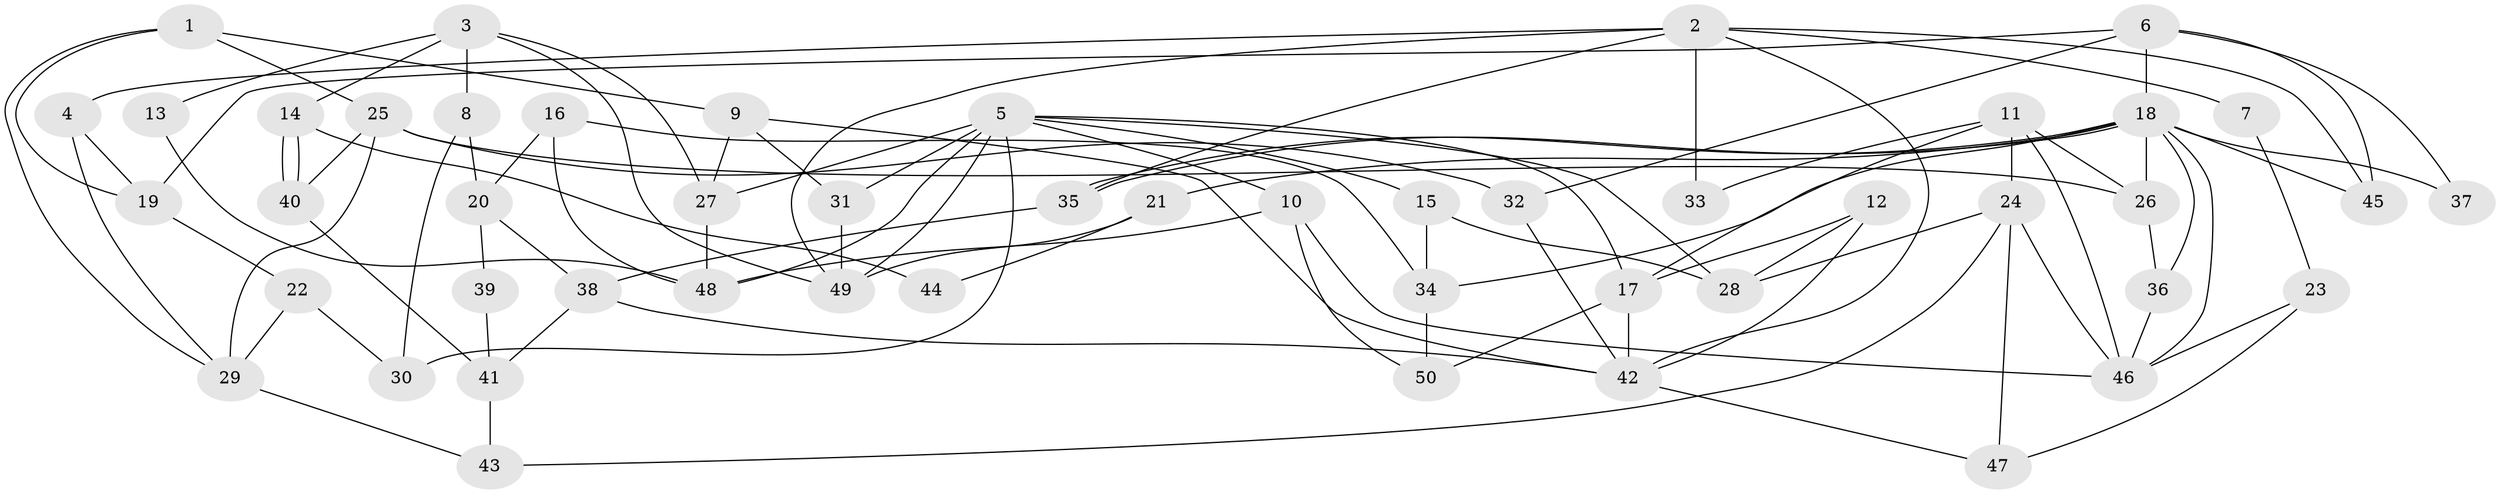 // Generated by graph-tools (version 1.1) at 2025/15/03/09/25 04:15:09]
// undirected, 50 vertices, 100 edges
graph export_dot {
graph [start="1"]
  node [color=gray90,style=filled];
  1;
  2;
  3;
  4;
  5;
  6;
  7;
  8;
  9;
  10;
  11;
  12;
  13;
  14;
  15;
  16;
  17;
  18;
  19;
  20;
  21;
  22;
  23;
  24;
  25;
  26;
  27;
  28;
  29;
  30;
  31;
  32;
  33;
  34;
  35;
  36;
  37;
  38;
  39;
  40;
  41;
  42;
  43;
  44;
  45;
  46;
  47;
  48;
  49;
  50;
  1 -- 9;
  1 -- 29;
  1 -- 19;
  1 -- 25;
  2 -- 4;
  2 -- 42;
  2 -- 7;
  2 -- 33;
  2 -- 35;
  2 -- 45;
  2 -- 49;
  3 -- 49;
  3 -- 27;
  3 -- 8;
  3 -- 13;
  3 -- 14;
  4 -- 19;
  4 -- 29;
  5 -- 10;
  5 -- 15;
  5 -- 17;
  5 -- 27;
  5 -- 28;
  5 -- 30;
  5 -- 31;
  5 -- 48;
  5 -- 49;
  6 -- 18;
  6 -- 45;
  6 -- 19;
  6 -- 32;
  6 -- 37;
  7 -- 23;
  8 -- 20;
  8 -- 30;
  9 -- 31;
  9 -- 42;
  9 -- 27;
  10 -- 48;
  10 -- 46;
  10 -- 50;
  11 -- 26;
  11 -- 24;
  11 -- 17;
  11 -- 33;
  11 -- 46;
  12 -- 42;
  12 -- 17;
  12 -- 28;
  13 -- 48;
  14 -- 40;
  14 -- 40;
  14 -- 44;
  15 -- 28;
  15 -- 34;
  16 -- 48;
  16 -- 34;
  16 -- 20;
  17 -- 42;
  17 -- 50;
  18 -- 35;
  18 -- 35;
  18 -- 26;
  18 -- 21;
  18 -- 34;
  18 -- 36;
  18 -- 37;
  18 -- 45;
  18 -- 46;
  19 -- 22;
  20 -- 38;
  20 -- 39;
  21 -- 49;
  21 -- 44;
  22 -- 30;
  22 -- 29;
  23 -- 46;
  23 -- 47;
  24 -- 46;
  24 -- 28;
  24 -- 43;
  24 -- 47;
  25 -- 40;
  25 -- 26;
  25 -- 29;
  25 -- 32;
  26 -- 36;
  27 -- 48;
  29 -- 43;
  31 -- 49;
  32 -- 42;
  34 -- 50;
  35 -- 38;
  36 -- 46;
  38 -- 42;
  38 -- 41;
  39 -- 41;
  40 -- 41;
  41 -- 43;
  42 -- 47;
}
